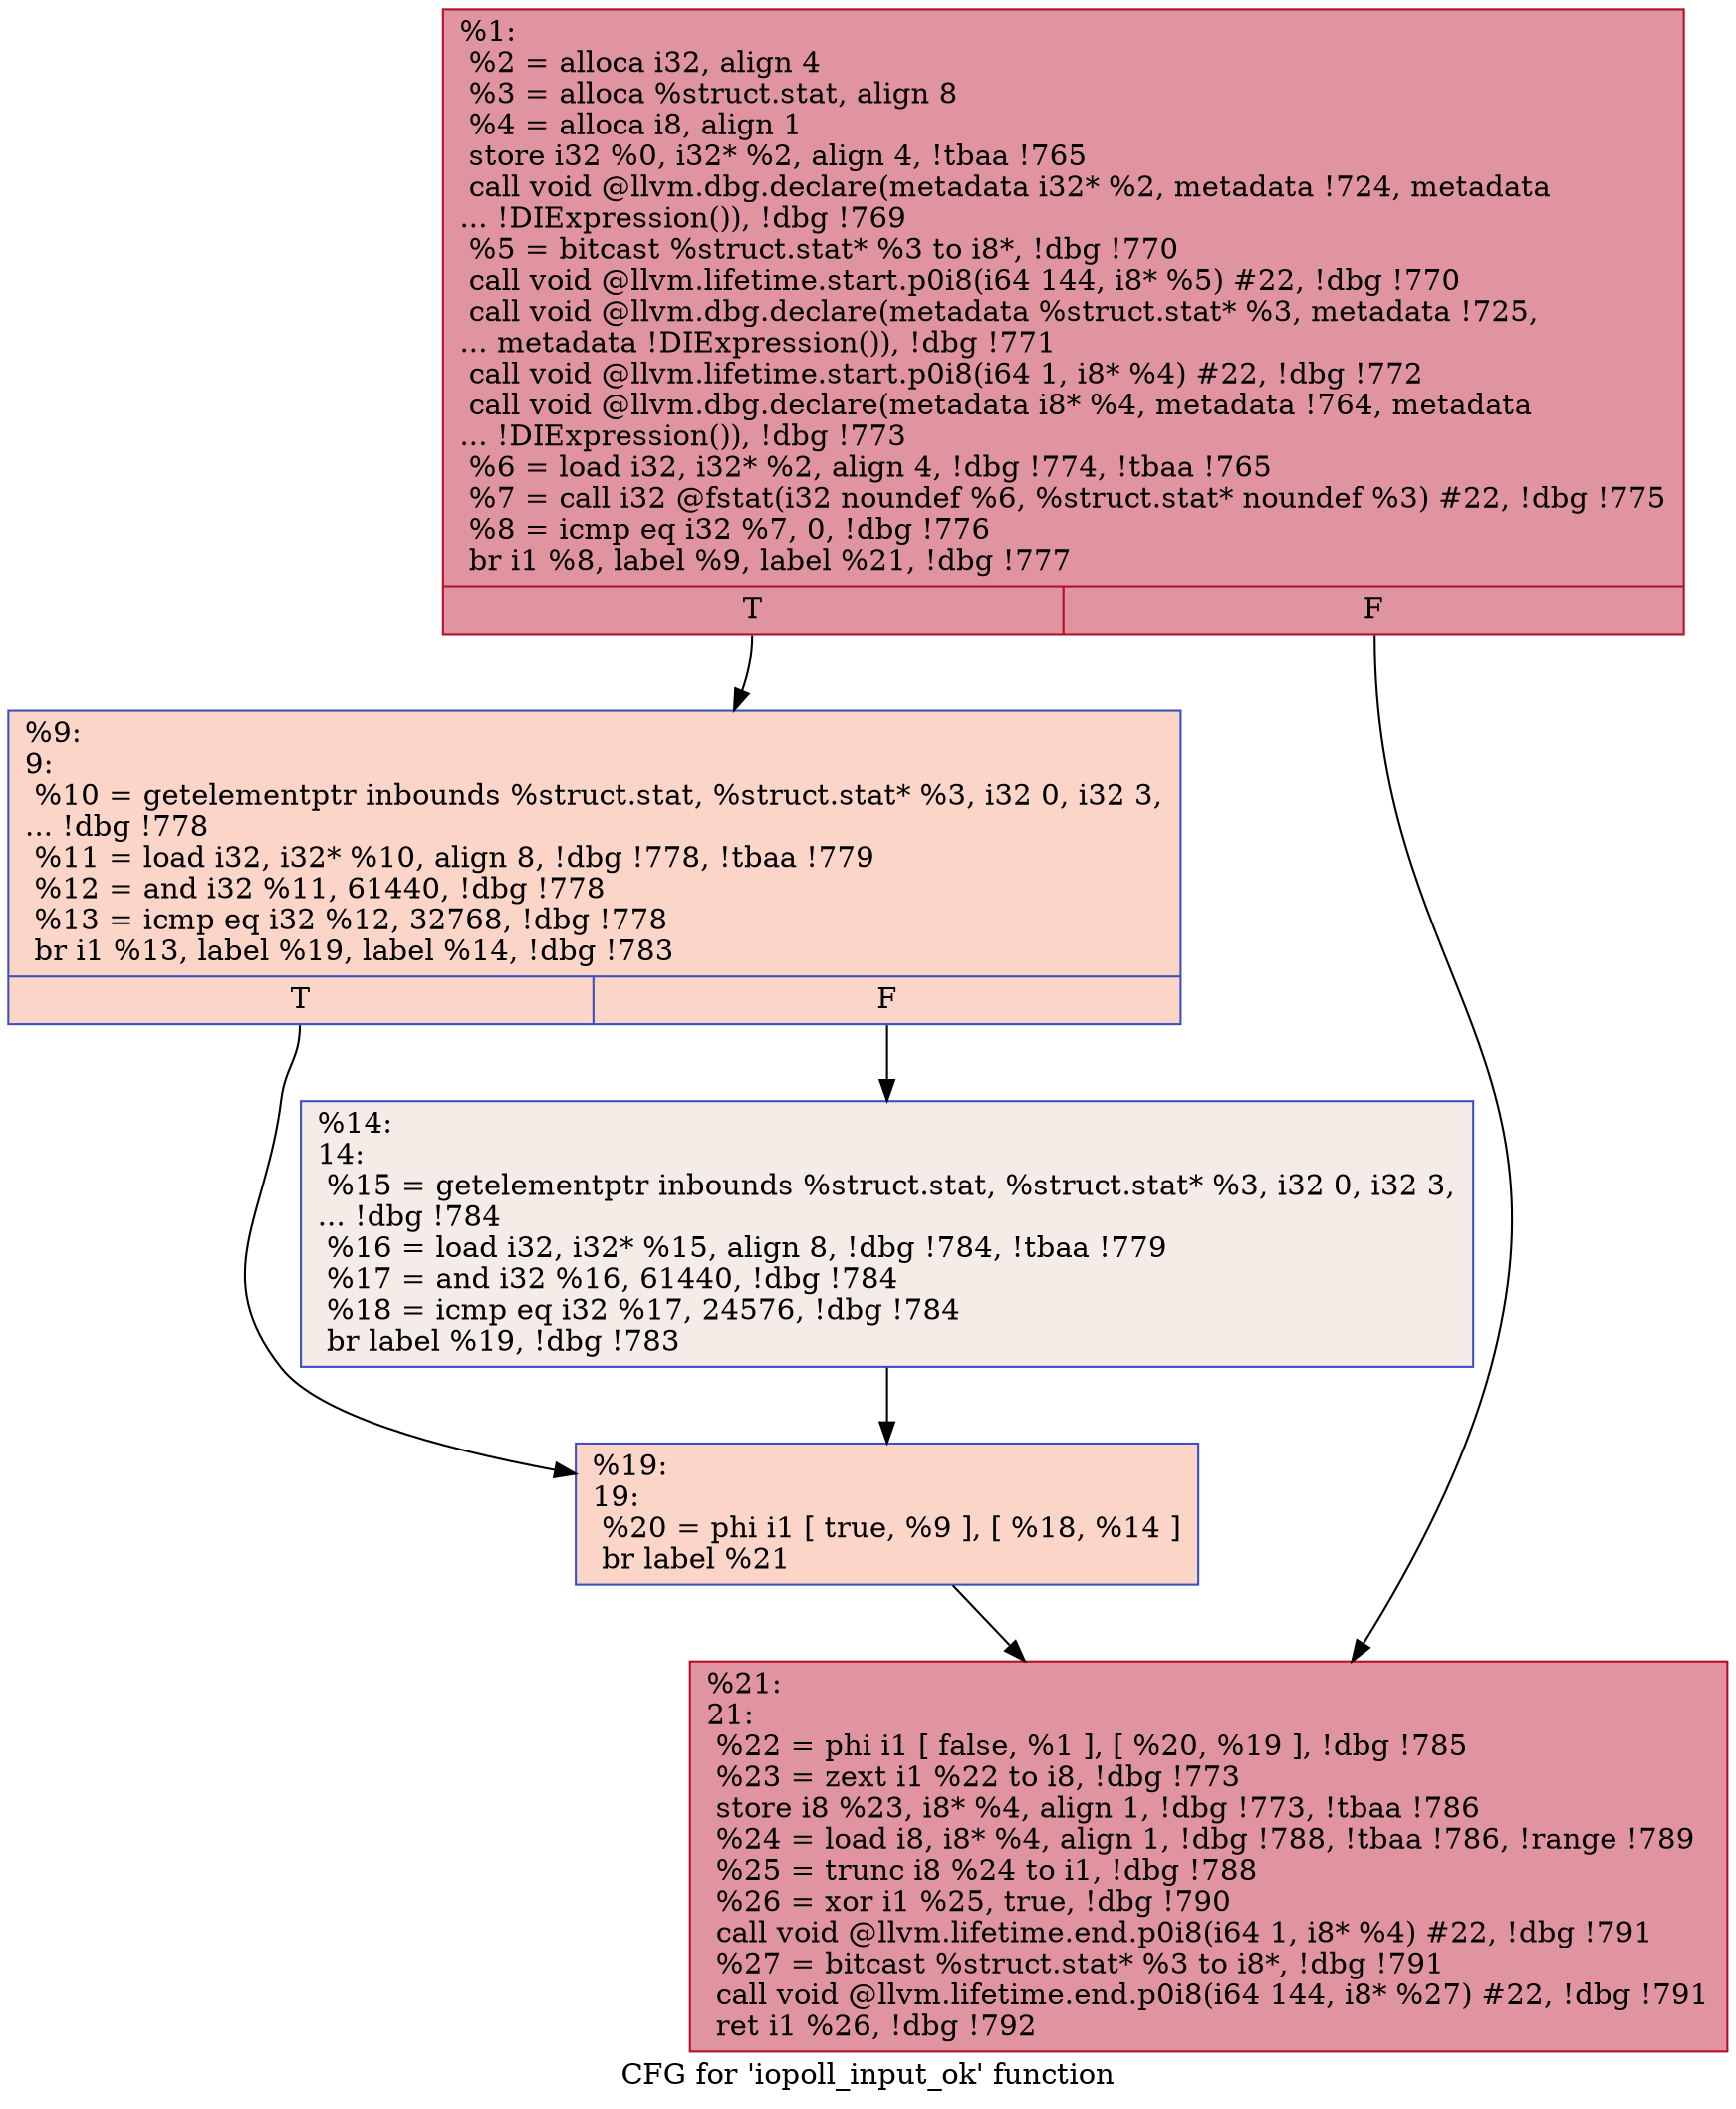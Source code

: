 digraph "CFG for 'iopoll_input_ok' function" {
	label="CFG for 'iopoll_input_ok' function";

	Node0x243cde0 [shape=record,color="#b70d28ff", style=filled, fillcolor="#b70d2870",label="{%1:\l  %2 = alloca i32, align 4\l  %3 = alloca %struct.stat, align 8\l  %4 = alloca i8, align 1\l  store i32 %0, i32* %2, align 4, !tbaa !765\l  call void @llvm.dbg.declare(metadata i32* %2, metadata !724, metadata\l... !DIExpression()), !dbg !769\l  %5 = bitcast %struct.stat* %3 to i8*, !dbg !770\l  call void @llvm.lifetime.start.p0i8(i64 144, i8* %5) #22, !dbg !770\l  call void @llvm.dbg.declare(metadata %struct.stat* %3, metadata !725,\l... metadata !DIExpression()), !dbg !771\l  call void @llvm.lifetime.start.p0i8(i64 1, i8* %4) #22, !dbg !772\l  call void @llvm.dbg.declare(metadata i8* %4, metadata !764, metadata\l... !DIExpression()), !dbg !773\l  %6 = load i32, i32* %2, align 4, !dbg !774, !tbaa !765\l  %7 = call i32 @fstat(i32 noundef %6, %struct.stat* noundef %3) #22, !dbg !775\l  %8 = icmp eq i32 %7, 0, !dbg !776\l  br i1 %8, label %9, label %21, !dbg !777\l|{<s0>T|<s1>F}}"];
	Node0x243cde0:s0 -> Node0x2427b10;
	Node0x243cde0:s1 -> Node0x2427c00;
	Node0x2427b10 [shape=record,color="#3d50c3ff", style=filled, fillcolor="#f5a08170",label="{%9:\l9:                                                \l  %10 = getelementptr inbounds %struct.stat, %struct.stat* %3, i32 0, i32 3,\l... !dbg !778\l  %11 = load i32, i32* %10, align 8, !dbg !778, !tbaa !779\l  %12 = and i32 %11, 61440, !dbg !778\l  %13 = icmp eq i32 %12, 32768, !dbg !778\l  br i1 %13, label %19, label %14, !dbg !783\l|{<s0>T|<s1>F}}"];
	Node0x2427b10:s0 -> Node0x2427bb0;
	Node0x2427b10:s1 -> Node0x2427b60;
	Node0x2427b60 [shape=record,color="#3d50c3ff", style=filled, fillcolor="#ead5c970",label="{%14:\l14:                                               \l  %15 = getelementptr inbounds %struct.stat, %struct.stat* %3, i32 0, i32 3,\l... !dbg !784\l  %16 = load i32, i32* %15, align 8, !dbg !784, !tbaa !779\l  %17 = and i32 %16, 61440, !dbg !784\l  %18 = icmp eq i32 %17, 24576, !dbg !784\l  br label %19, !dbg !783\l}"];
	Node0x2427b60 -> Node0x2427bb0;
	Node0x2427bb0 [shape=record,color="#3d50c3ff", style=filled, fillcolor="#f5a08170",label="{%19:\l19:                                               \l  %20 = phi i1 [ true, %9 ], [ %18, %14 ]\l  br label %21\l}"];
	Node0x2427bb0 -> Node0x2427c00;
	Node0x2427c00 [shape=record,color="#b70d28ff", style=filled, fillcolor="#b70d2870",label="{%21:\l21:                                               \l  %22 = phi i1 [ false, %1 ], [ %20, %19 ], !dbg !785\l  %23 = zext i1 %22 to i8, !dbg !773\l  store i8 %23, i8* %4, align 1, !dbg !773, !tbaa !786\l  %24 = load i8, i8* %4, align 1, !dbg !788, !tbaa !786, !range !789\l  %25 = trunc i8 %24 to i1, !dbg !788\l  %26 = xor i1 %25, true, !dbg !790\l  call void @llvm.lifetime.end.p0i8(i64 1, i8* %4) #22, !dbg !791\l  %27 = bitcast %struct.stat* %3 to i8*, !dbg !791\l  call void @llvm.lifetime.end.p0i8(i64 144, i8* %27) #22, !dbg !791\l  ret i1 %26, !dbg !792\l}"];
}
